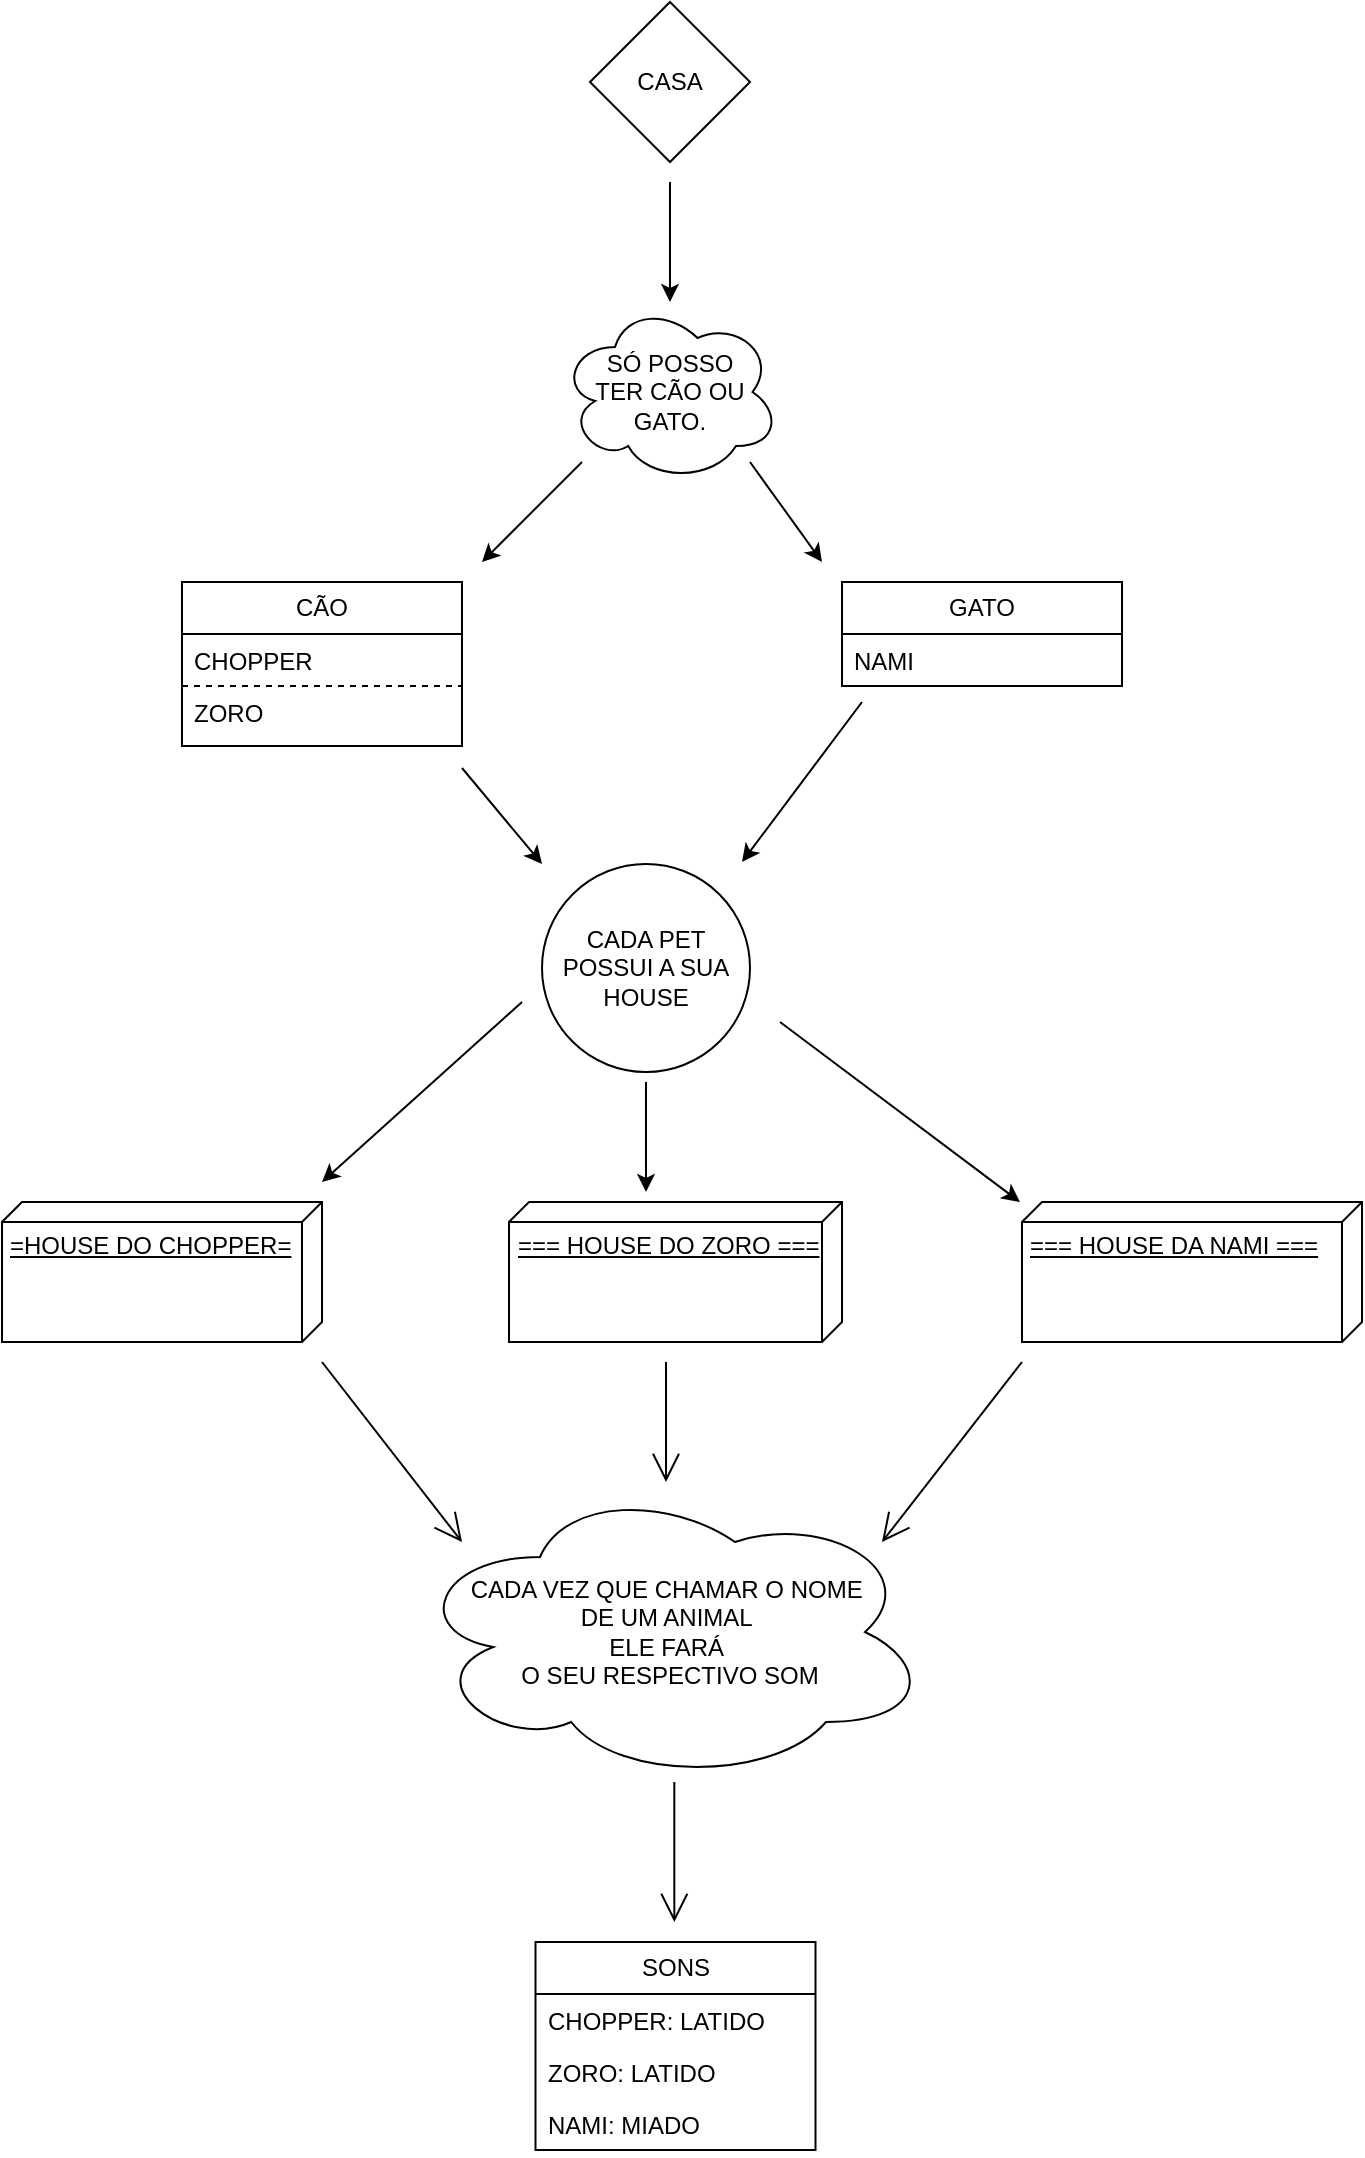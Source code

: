 <mxfile version="24.1.0" type="github">
  <diagram name="Página-1" id="alKp1R0HNNUOvfws8MKY">
    <mxGraphModel dx="1467" dy="780" grid="1" gridSize="10" guides="1" tooltips="1" connect="1" arrows="1" fold="1" page="1" pageScale="1" pageWidth="827" pageHeight="1169" math="0" shadow="0">
      <root>
        <mxCell id="0" />
        <mxCell id="1" parent="0" />
        <mxCell id="Kwb9T7wb9IENg8nRnX77-1" value="CASA" style="rhombus;whiteSpace=wrap;html=1;" vertex="1" parent="1">
          <mxGeometry x="374" y="50" width="80" height="80" as="geometry" />
        </mxCell>
        <mxCell id="Kwb9T7wb9IENg8nRnX77-2" value="" style="endArrow=classic;html=1;rounded=0;" edge="1" parent="1">
          <mxGeometry width="50" height="50" relative="1" as="geometry">
            <mxPoint x="414" y="140" as="sourcePoint" />
            <mxPoint x="414" y="200" as="targetPoint" />
          </mxGeometry>
        </mxCell>
        <mxCell id="Kwb9T7wb9IENg8nRnX77-3" value="&amp;nbsp;SÓ POSSO&amp;nbsp;&lt;div&gt;TER CÃO OU GATO.&lt;/div&gt;" style="ellipse;shape=cloud;whiteSpace=wrap;html=1;" vertex="1" parent="1">
          <mxGeometry x="359" y="200" width="110" height="90" as="geometry" />
        </mxCell>
        <mxCell id="Kwb9T7wb9IENg8nRnX77-9" value="CÃO" style="swimlane;fontStyle=0;childLayout=stackLayout;horizontal=1;startSize=26;fillColor=none;horizontalStack=0;resizeParent=1;resizeParentMax=0;resizeLast=0;collapsible=1;marginBottom=0;whiteSpace=wrap;html=1;" vertex="1" parent="1">
          <mxGeometry x="170" y="340" width="140" height="82" as="geometry" />
        </mxCell>
        <mxCell id="Kwb9T7wb9IENg8nRnX77-10" value="CHOPPER" style="text;strokeColor=none;fillColor=none;align=left;verticalAlign=top;spacingLeft=4;spacingRight=4;overflow=hidden;rotatable=0;points=[[0,0.5],[1,0.5]];portConstraint=eastwest;whiteSpace=wrap;html=1;dashed=1;" vertex="1" parent="Kwb9T7wb9IENg8nRnX77-9">
          <mxGeometry y="26" width="140" height="26" as="geometry" />
        </mxCell>
        <mxCell id="Kwb9T7wb9IENg8nRnX77-11" value="ZORO" style="text;strokeColor=default;fillColor=none;align=left;verticalAlign=top;spacingLeft=4;spacingRight=4;overflow=hidden;rotatable=0;points=[[0,0.5],[1,0.5]];portConstraint=eastwest;whiteSpace=wrap;html=1;dashed=1;strokeWidth=1;" vertex="1" parent="Kwb9T7wb9IENg8nRnX77-9">
          <mxGeometry y="52" width="140" height="30" as="geometry" />
        </mxCell>
        <mxCell id="Kwb9T7wb9IENg8nRnX77-13" value="" style="endArrow=classic;html=1;rounded=0;" edge="1" parent="1">
          <mxGeometry width="50" height="50" relative="1" as="geometry">
            <mxPoint x="370" y="280" as="sourcePoint" />
            <mxPoint x="320" y="330" as="targetPoint" />
          </mxGeometry>
        </mxCell>
        <mxCell id="Kwb9T7wb9IENg8nRnX77-14" value="GATO" style="swimlane;fontStyle=0;childLayout=stackLayout;horizontal=1;startSize=26;fillColor=none;horizontalStack=0;resizeParent=1;resizeParentMax=0;resizeLast=0;collapsible=1;marginBottom=0;whiteSpace=wrap;html=1;" vertex="1" parent="1">
          <mxGeometry x="500" y="340" width="140" height="52" as="geometry" />
        </mxCell>
        <mxCell id="Kwb9T7wb9IENg8nRnX77-15" value="NAMI" style="text;strokeColor=none;fillColor=none;align=left;verticalAlign=top;spacingLeft=4;spacingRight=4;overflow=hidden;rotatable=0;points=[[0,0.5],[1,0.5]];portConstraint=eastwest;whiteSpace=wrap;html=1;dashed=1;strokeWidth=1;" vertex="1" parent="Kwb9T7wb9IENg8nRnX77-14">
          <mxGeometry y="26" width="140" height="26" as="geometry" />
        </mxCell>
        <mxCell id="Kwb9T7wb9IENg8nRnX77-18" value="" style="endArrow=classic;html=1;rounded=0;" edge="1" parent="1">
          <mxGeometry width="50" height="50" relative="1" as="geometry">
            <mxPoint x="454" y="280" as="sourcePoint" />
            <mxPoint x="490" y="330" as="targetPoint" />
          </mxGeometry>
        </mxCell>
        <mxCell id="Kwb9T7wb9IENg8nRnX77-20" value="=HOUSE DO CHOPPER=" style="verticalAlign=top;align=left;spacingTop=8;spacingLeft=2;spacingRight=12;shape=cube;size=10;direction=south;fontStyle=4;html=1;whiteSpace=wrap;" vertex="1" parent="1">
          <mxGeometry x="80" y="650" width="160" height="70" as="geometry" />
        </mxCell>
        <mxCell id="Kwb9T7wb9IENg8nRnX77-21" value="=== HOUSE DO ZORO ===" style="verticalAlign=top;align=left;spacingTop=8;spacingLeft=2;spacingRight=12;shape=cube;size=10;direction=south;fontStyle=4;html=1;whiteSpace=wrap;" vertex="1" parent="1">
          <mxGeometry x="333.5" y="650" width="166.5" height="70" as="geometry" />
        </mxCell>
        <mxCell id="Kwb9T7wb9IENg8nRnX77-22" value="=== HOUSE DA NAMI ===" style="verticalAlign=top;align=left;spacingTop=8;spacingLeft=2;spacingRight=12;shape=cube;size=10;direction=south;fontStyle=4;html=1;whiteSpace=wrap;" vertex="1" parent="1">
          <mxGeometry x="590" y="650" width="170" height="70" as="geometry" />
        </mxCell>
        <mxCell id="Kwb9T7wb9IENg8nRnX77-26" value="CADA PET POSSUI A SUA HOUSE" style="ellipse;whiteSpace=wrap;html=1;aspect=fixed;" vertex="1" parent="1">
          <mxGeometry x="350" y="481" width="104" height="104" as="geometry" />
        </mxCell>
        <mxCell id="Kwb9T7wb9IENg8nRnX77-27" value="" style="endArrow=classic;html=1;rounded=0;" edge="1" parent="1">
          <mxGeometry width="50" height="50" relative="1" as="geometry">
            <mxPoint x="310" y="433" as="sourcePoint" />
            <mxPoint x="350" y="481" as="targetPoint" />
          </mxGeometry>
        </mxCell>
        <mxCell id="Kwb9T7wb9IENg8nRnX77-28" value="" style="endArrow=classic;html=1;rounded=0;" edge="1" parent="1">
          <mxGeometry width="50" height="50" relative="1" as="geometry">
            <mxPoint x="510" y="400" as="sourcePoint" />
            <mxPoint x="450" y="480" as="targetPoint" />
          </mxGeometry>
        </mxCell>
        <mxCell id="Kwb9T7wb9IENg8nRnX77-29" value="" style="endArrow=classic;html=1;rounded=0;" edge="1" parent="1">
          <mxGeometry width="50" height="50" relative="1" as="geometry">
            <mxPoint x="340" y="550" as="sourcePoint" />
            <mxPoint x="240" y="640" as="targetPoint" />
          </mxGeometry>
        </mxCell>
        <mxCell id="Kwb9T7wb9IENg8nRnX77-30" value="" style="endArrow=classic;html=1;rounded=0;" edge="1" parent="1">
          <mxGeometry width="50" height="50" relative="1" as="geometry">
            <mxPoint x="402" y="590" as="sourcePoint" />
            <mxPoint x="402" y="645" as="targetPoint" />
          </mxGeometry>
        </mxCell>
        <mxCell id="Kwb9T7wb9IENg8nRnX77-31" value="" style="endArrow=classic;html=1;rounded=0;" edge="1" parent="1">
          <mxGeometry width="50" height="50" relative="1" as="geometry">
            <mxPoint x="469" y="560" as="sourcePoint" />
            <mxPoint x="589" y="650" as="targetPoint" />
          </mxGeometry>
        </mxCell>
        <mxCell id="Kwb9T7wb9IENg8nRnX77-32" value="CADA VEZ QUE CHAMAR O NOME&amp;nbsp;&lt;div&gt;DE UM ANIMAL&amp;nbsp;&lt;/div&gt;&lt;div&gt;ELE FARÁ&amp;nbsp;&lt;/div&gt;&lt;div&gt;O SEU RESPECTIVO SOM&lt;/div&gt;" style="ellipse;shape=cloud;whiteSpace=wrap;html=1;" vertex="1" parent="1">
          <mxGeometry x="284" y="790" width="260" height="150" as="geometry" />
        </mxCell>
        <mxCell id="Kwb9T7wb9IENg8nRnX77-34" value="" style="endArrow=open;endFill=1;endSize=12;html=1;rounded=0;" edge="1" parent="1">
          <mxGeometry width="160" relative="1" as="geometry">
            <mxPoint x="240" y="730" as="sourcePoint" />
            <mxPoint x="310" y="820" as="targetPoint" />
          </mxGeometry>
        </mxCell>
        <mxCell id="Kwb9T7wb9IENg8nRnX77-35" value="" style="endArrow=open;endFill=1;endSize=12;html=1;rounded=0;" edge="1" parent="1">
          <mxGeometry width="160" relative="1" as="geometry">
            <mxPoint x="412" y="730" as="sourcePoint" />
            <mxPoint x="412" y="790" as="targetPoint" />
          </mxGeometry>
        </mxCell>
        <mxCell id="Kwb9T7wb9IENg8nRnX77-36" value="" style="endArrow=open;endFill=1;endSize=12;html=1;rounded=0;" edge="1" parent="1">
          <mxGeometry width="160" relative="1" as="geometry">
            <mxPoint x="590" y="730" as="sourcePoint" />
            <mxPoint x="520" y="820" as="targetPoint" />
          </mxGeometry>
        </mxCell>
        <mxCell id="Kwb9T7wb9IENg8nRnX77-37" value="SONS" style="swimlane;fontStyle=0;childLayout=stackLayout;horizontal=1;startSize=26;fillColor=none;horizontalStack=0;resizeParent=1;resizeParentMax=0;resizeLast=0;collapsible=1;marginBottom=0;whiteSpace=wrap;html=1;" vertex="1" parent="1">
          <mxGeometry x="346.75" y="1020" width="140" height="104" as="geometry" />
        </mxCell>
        <mxCell id="Kwb9T7wb9IENg8nRnX77-38" value="CHOPPER: LATIDO" style="text;strokeColor=none;fillColor=none;align=left;verticalAlign=top;spacingLeft=4;spacingRight=4;overflow=hidden;rotatable=0;points=[[0,0.5],[1,0.5]];portConstraint=eastwest;whiteSpace=wrap;html=1;" vertex="1" parent="Kwb9T7wb9IENg8nRnX77-37">
          <mxGeometry y="26" width="140" height="26" as="geometry" />
        </mxCell>
        <mxCell id="Kwb9T7wb9IENg8nRnX77-39" value="ZORO: LATIDO" style="text;strokeColor=none;fillColor=none;align=left;verticalAlign=top;spacingLeft=4;spacingRight=4;overflow=hidden;rotatable=0;points=[[0,0.5],[1,0.5]];portConstraint=eastwest;whiteSpace=wrap;html=1;" vertex="1" parent="Kwb9T7wb9IENg8nRnX77-37">
          <mxGeometry y="52" width="140" height="26" as="geometry" />
        </mxCell>
        <mxCell id="Kwb9T7wb9IENg8nRnX77-40" value="NAMI: MIADO" style="text;strokeColor=none;fillColor=none;align=left;verticalAlign=top;spacingLeft=4;spacingRight=4;overflow=hidden;rotatable=0;points=[[0,0.5],[1,0.5]];portConstraint=eastwest;whiteSpace=wrap;html=1;" vertex="1" parent="Kwb9T7wb9IENg8nRnX77-37">
          <mxGeometry y="78" width="140" height="26" as="geometry" />
        </mxCell>
        <mxCell id="Kwb9T7wb9IENg8nRnX77-41" value="" style="endArrow=open;endFill=1;endSize=12;html=1;rounded=0;" edge="1" parent="1">
          <mxGeometry width="160" relative="1" as="geometry">
            <mxPoint x="416.16" y="940" as="sourcePoint" />
            <mxPoint x="416.16" y="1010" as="targetPoint" />
          </mxGeometry>
        </mxCell>
      </root>
    </mxGraphModel>
  </diagram>
</mxfile>
